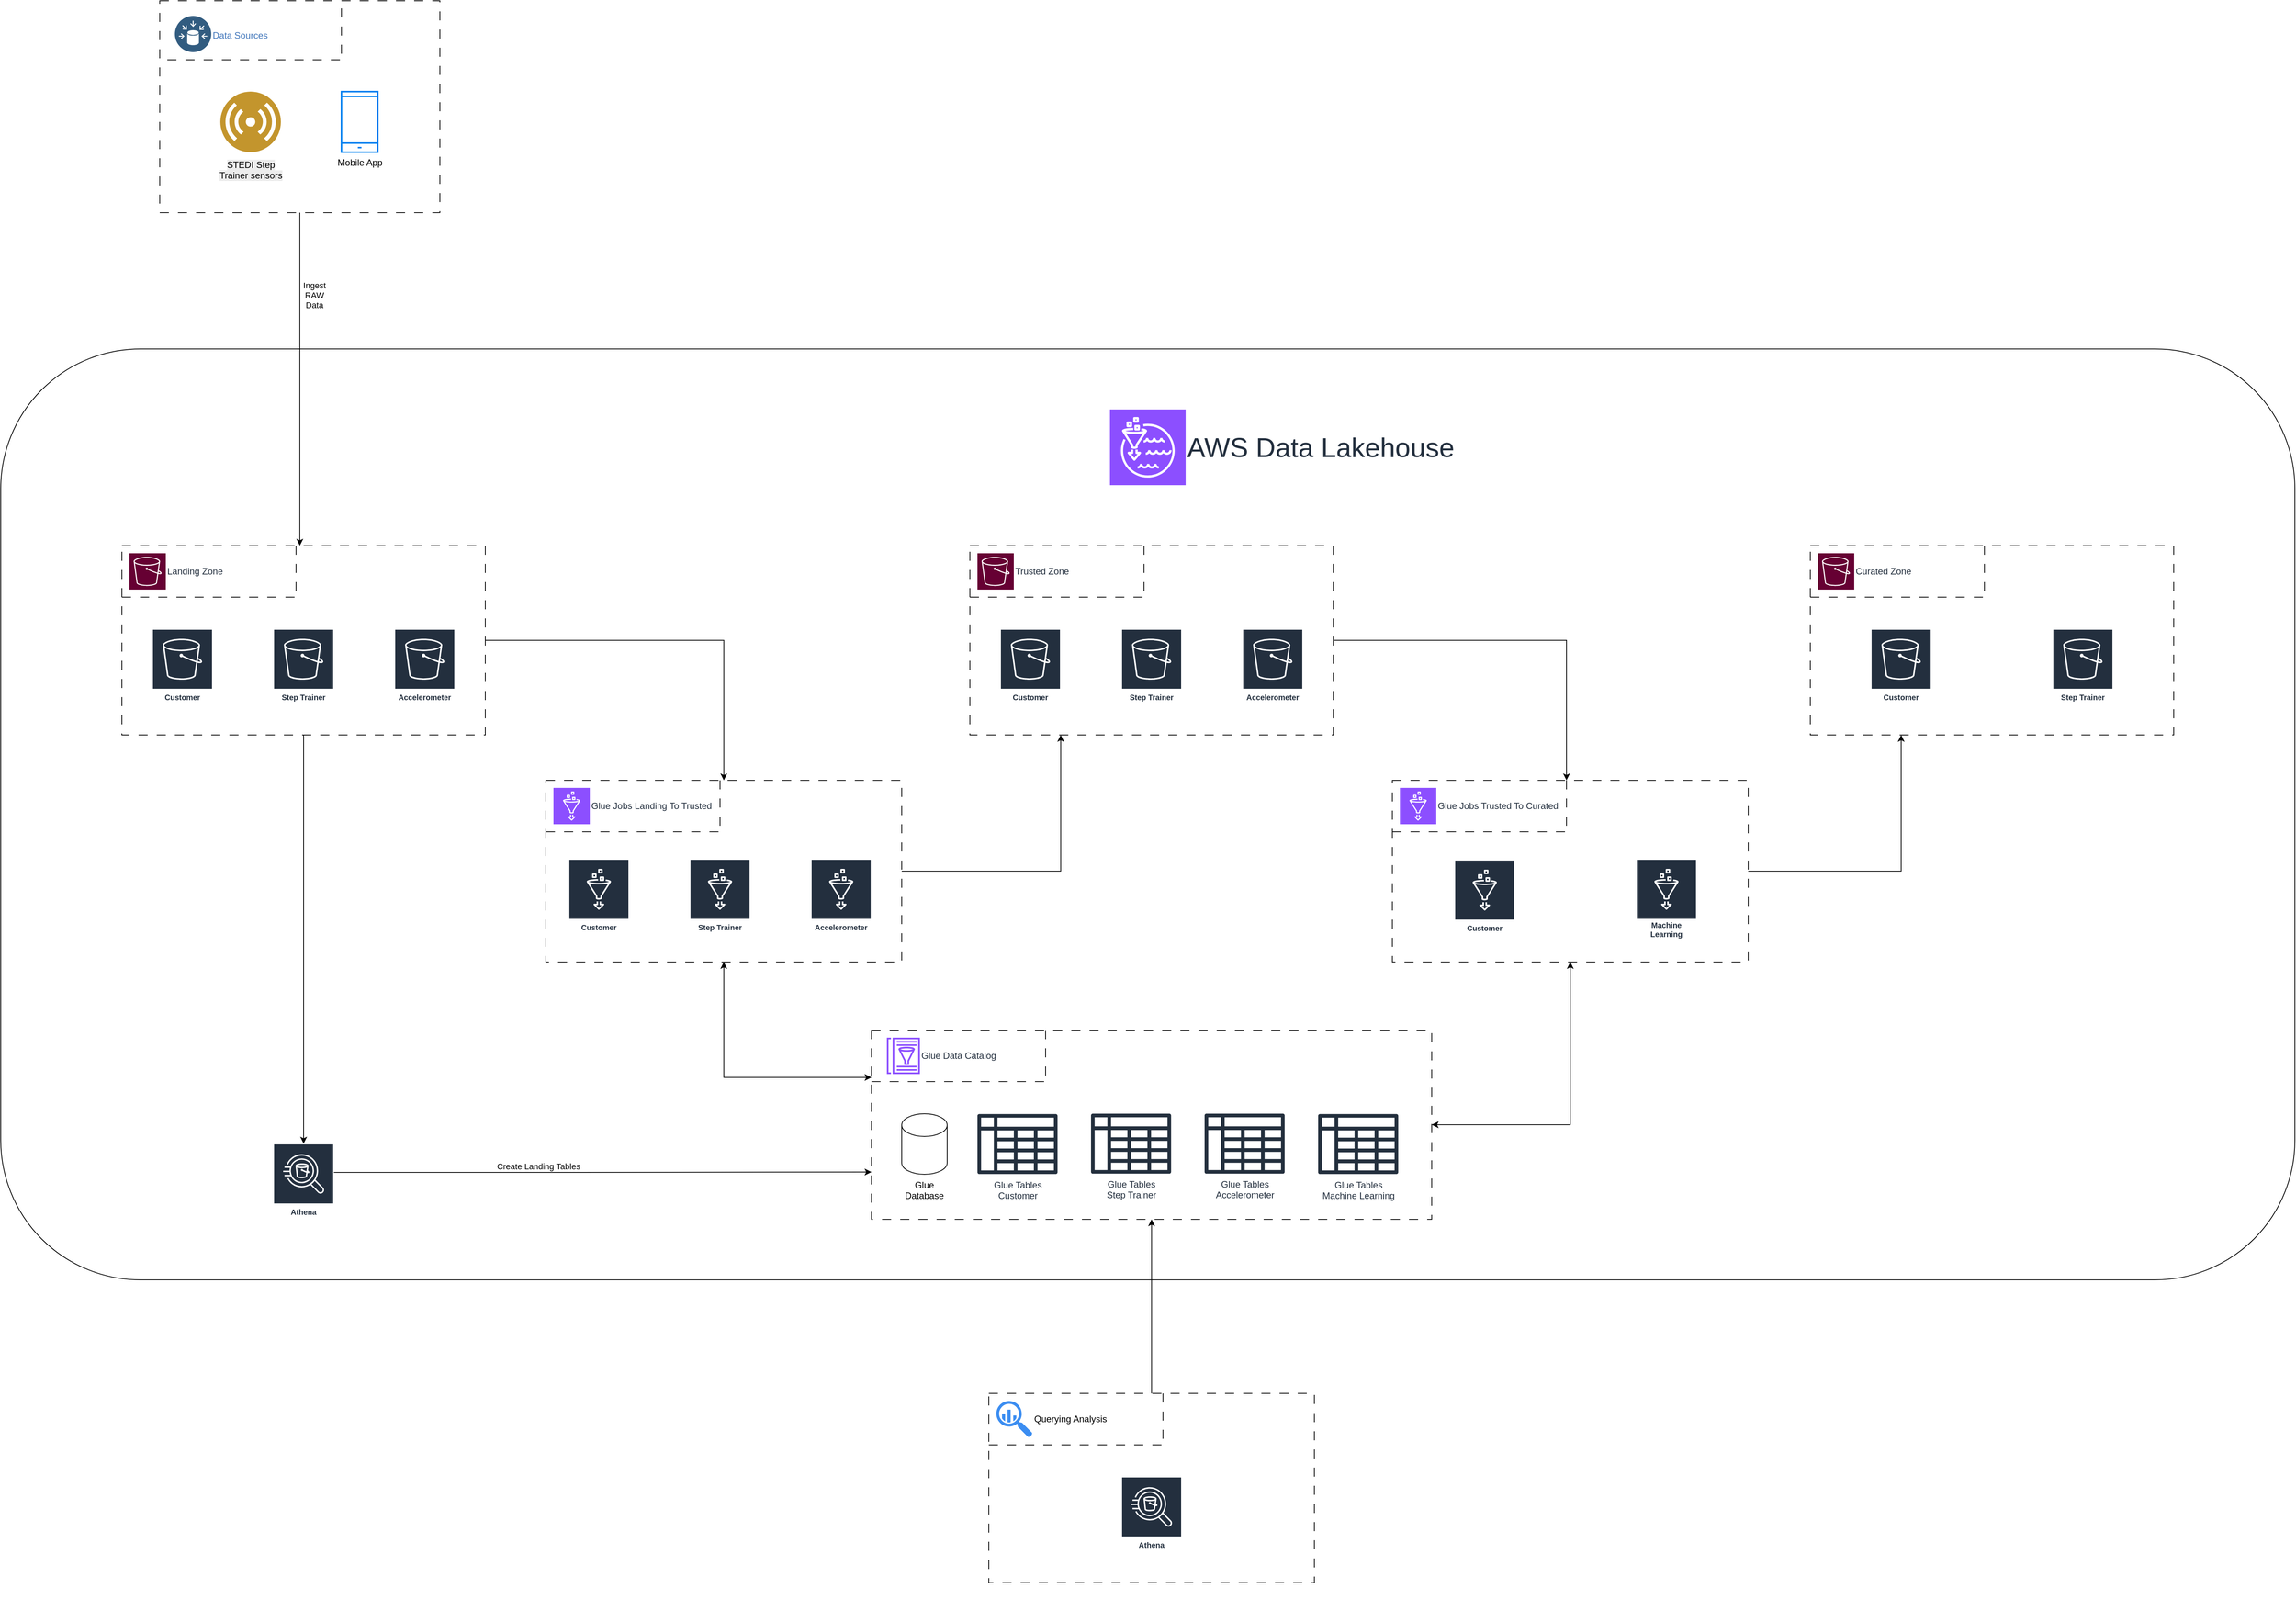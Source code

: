 <mxfile version="28.0.6">
  <diagram name="Architecture" id="BiWN0qJYVBP6iHNUTOdj">
    <mxGraphModel dx="2852" dy="2887" grid="1" gridSize="10" guides="1" tooltips="1" connect="1" arrows="1" fold="1" page="1" pageScale="1" pageWidth="827" pageHeight="1169" math="0" shadow="0">
      <root>
        <mxCell id="jaVn6kAeWoAx7fAeWD2t-0" />
        <mxCell id="jaVn6kAeWoAx7fAeWD2t-1" parent="jaVn6kAeWoAx7fAeWD2t-0" />
        <mxCell id="3ZEDYdZOt8HnsqAudEdo-0" value="" style="rounded=1;whiteSpace=wrap;html=1;fillColor=none;" vertex="1" parent="jaVn6kAeWoAx7fAeWD2t-1">
          <mxGeometry y="-190" width="3030" height="1230" as="geometry" />
        </mxCell>
        <mxCell id="LZ4dL6K--WlsWeAgNod2-9" value="" style="group" parent="jaVn6kAeWoAx7fAeWD2t-1" vertex="1" connectable="0">
          <mxGeometry x="210" y="-650" width="680" height="330" as="geometry" />
        </mxCell>
        <mxCell id="LZ4dL6K--WlsWeAgNod2-7" style="edgeStyle=orthogonalEdgeStyle;rounded=0;orthogonalLoop=1;jettySize=auto;html=1;entryX=0.764;entryY=0.8;entryDx=0;entryDy=0;entryPerimeter=0;endArrow=none;endFill=0;dashed=1;dashPattern=12 12;" parent="LZ4dL6K--WlsWeAgNod2-9" source="LZ4dL6K--WlsWeAgNod2-4" target="LZ4dL6K--WlsWeAgNod2-5" edge="1">
          <mxGeometry relative="1" as="geometry" />
        </mxCell>
        <mxCell id="LZ4dL6K--WlsWeAgNod2-8" style="edgeStyle=orthogonalEdgeStyle;rounded=0;orthogonalLoop=1;jettySize=auto;html=1;entryX=0.526;entryY=0.943;entryDx=0;entryDy=0;entryPerimeter=0;endArrow=none;endFill=0;dashed=1;dashPattern=12 12;" parent="LZ4dL6K--WlsWeAgNod2-9" source="LZ4dL6K--WlsWeAgNod2-6" target="LZ4dL6K--WlsWeAgNod2-5" edge="1">
          <mxGeometry relative="1" as="geometry" />
        </mxCell>
        <mxCell id="LZ4dL6K--WlsWeAgNod2-0" value="" style="rounded=0;whiteSpace=wrap;html=1;fillColor=none;strokeColor=default;dashed=1;dashPattern=12 12;labelPosition=center;verticalLabelPosition=bottom;align=center;verticalAlign=top;" parent="LZ4dL6K--WlsWeAgNod2-9" vertex="1">
          <mxGeometry width="370" height="280" as="geometry" />
        </mxCell>
        <mxCell id="LZ4dL6K--WlsWeAgNod2-4" value="" style="shape=waypoint;sketch=0;fillStyle=solid;size=6;pointerEvents=1;points=[];fillColor=none;resizable=0;rotatable=0;perimeter=centerPerimeter;snapToPoint=1;strokeColor=none;" parent="LZ4dL6K--WlsWeAgNod2-9" vertex="1">
          <mxGeometry y="68" width="20" height="20" as="geometry" />
        </mxCell>
        <mxCell id="LZ4dL6K--WlsWeAgNod2-5" value="" style="shape=waypoint;sketch=0;fillStyle=solid;size=6;pointerEvents=1;points=[];fillColor=none;resizable=0;rotatable=0;perimeter=centerPerimeter;snapToPoint=1;strokeColor=none;" parent="LZ4dL6K--WlsWeAgNod2-9" vertex="1">
          <mxGeometry x="230" y="68" width="20" height="20" as="geometry" />
        </mxCell>
        <mxCell id="LZ4dL6K--WlsWeAgNod2-6" value="" style="shape=waypoint;sketch=0;fillStyle=solid;size=6;pointerEvents=1;points=[];fillColor=none;resizable=0;rotatable=0;perimeter=centerPerimeter;snapToPoint=1;strokeColor=none;" parent="LZ4dL6K--WlsWeAgNod2-9" vertex="1">
          <mxGeometry x="230" width="20" height="20" as="geometry" />
        </mxCell>
        <mxCell id="LZ4dL6K--WlsWeAgNod2-1" value="Data Sources" style="image;aspect=fixed;perimeter=ellipsePerimeter;html=1;align=left;shadow=0;dashed=0;fontColor=#4277BB;labelBackgroundColor=default;fontSize=12;spacingTop=3;image=img/lib/ibm/data/data_sources.svg;labelPosition=right;verticalLabelPosition=middle;verticalAlign=middle;" parent="LZ4dL6K--WlsWeAgNod2-9" vertex="1">
          <mxGeometry x="20" y="20" width="48" height="48" as="geometry" />
        </mxCell>
        <mxCell id="jaVn6kAeWoAx7fAeWD2t-6" value="Mobile App" style="html=1;verticalLabelPosition=bottom;align=center;labelBackgroundColor=#ffffff;verticalAlign=top;strokeWidth=2;strokeColor=#0080F0;shadow=0;dashed=0;shape=mxgraph.ios7.icons.smartphone;aspect=fixed;" parent="LZ4dL6K--WlsWeAgNod2-9" vertex="1">
          <mxGeometry x="240" y="120" width="48" height="80" as="geometry" />
        </mxCell>
        <mxCell id="LZ4dL6K--WlsWeAgNod2-10" value="&lt;span style=&quot;color: rgb(0, 0, 0); background-color: rgb(236, 236, 236);&quot;&gt;STEDI Step&lt;/span&gt;&lt;br style=&quot;color: rgb(0, 0, 0); background-color: rgb(236, 236, 236);&quot;&gt;&lt;span style=&quot;color: rgb(0, 0, 0); background-color: rgb(236, 236, 236);&quot;&gt;Trainer sensors&lt;/span&gt;" style="image;aspect=fixed;perimeter=ellipsePerimeter;html=1;align=center;shadow=0;dashed=0;fontColor=#4277BB;labelBackgroundColor=default;fontSize=12;spacingTop=3;image=img/lib/ibm/users/sensor.svg;" parent="LZ4dL6K--WlsWeAgNod2-9" vertex="1">
          <mxGeometry x="80" y="120" width="80" height="80" as="geometry" />
        </mxCell>
        <mxCell id="jaVn6kAeWoAx7fAeWD2t-12" value="AWS Data Lakehouse" style="sketch=0;points=[[0,0,0],[0.25,0,0],[0.5,0,0],[0.75,0,0],[1,0,0],[0,1,0],[0.25,1,0],[0.5,1,0],[0.75,1,0],[1,1,0],[0,0.25,0],[0,0.5,0],[0,0.75,0],[1,0.25,0],[1,0.5,0],[1,0.75,0]];outlineConnect=0;fontColor=#232F3E;fillColor=#8C4FFF;strokeColor=#ffffff;dashed=0;verticalLabelPosition=middle;verticalAlign=middle;align=left;html=1;fontSize=36;fontStyle=0;aspect=fixed;shape=mxgraph.aws4.resourceIcon;resIcon=mxgraph.aws4.lake_formation;labelPosition=right;" parent="jaVn6kAeWoAx7fAeWD2t-1" vertex="1">
          <mxGeometry x="1465" y="-110" width="100" height="100" as="geometry" />
        </mxCell>
        <mxCell id="2ckgP9qTyjaE4JfGrN5B-12" value="" style="group" parent="jaVn6kAeWoAx7fAeWD2t-1" vertex="1" connectable="0">
          <mxGeometry x="150" y="60" width="490" height="310" as="geometry" />
        </mxCell>
        <mxCell id="jaVn6kAeWoAx7fAeWD2t-28" style="edgeStyle=orthogonalEdgeStyle;rounded=0;orthogonalLoop=1;jettySize=auto;html=1;entryX=0.95;entryY=0.7;entryDx=0;entryDy=0;entryPerimeter=0;endArrow=none;endFill=0;strokeColor=none;" parent="2ckgP9qTyjaE4JfGrN5B-12" source="jaVn6kAeWoAx7fAeWD2t-10" edge="1">
          <mxGeometry relative="1" as="geometry">
            <mxPoint x="340" y="310" as="targetPoint" />
          </mxGeometry>
        </mxCell>
        <mxCell id="2ckgP9qTyjaE4JfGrN5B-1" style="edgeStyle=orthogonalEdgeStyle;rounded=0;orthogonalLoop=1;jettySize=auto;html=1;entryX=0.764;entryY=0.8;entryDx=0;entryDy=0;entryPerimeter=0;endArrow=none;endFill=0;dashed=1;dashPattern=12 12;" parent="2ckgP9qTyjaE4JfGrN5B-12" source="2ckgP9qTyjaE4JfGrN5B-4" target="2ckgP9qTyjaE4JfGrN5B-5" edge="1">
          <mxGeometry relative="1" as="geometry" />
        </mxCell>
        <mxCell id="2ckgP9qTyjaE4JfGrN5B-2" style="edgeStyle=orthogonalEdgeStyle;rounded=0;orthogonalLoop=1;jettySize=auto;html=1;entryX=0.526;entryY=0.943;entryDx=0;entryDy=0;entryPerimeter=0;endArrow=none;endFill=0;dashed=1;dashPattern=12 12;" parent="2ckgP9qTyjaE4JfGrN5B-12" source="2ckgP9qTyjaE4JfGrN5B-6" target="2ckgP9qTyjaE4JfGrN5B-5" edge="1">
          <mxGeometry relative="1" as="geometry" />
        </mxCell>
        <mxCell id="2ckgP9qTyjaE4JfGrN5B-3" value="" style="rounded=0;whiteSpace=wrap;html=1;fillColor=none;strokeColor=default;dashed=1;dashPattern=12 12;labelPosition=center;verticalLabelPosition=bottom;align=center;verticalAlign=top;" parent="2ckgP9qTyjaE4JfGrN5B-12" vertex="1">
          <mxGeometry x="10" y="10" width="480" height="250" as="geometry" />
        </mxCell>
        <mxCell id="2ckgP9qTyjaE4JfGrN5B-4" value="" style="shape=waypoint;sketch=0;fillStyle=solid;size=6;pointerEvents=1;points=[];fillColor=none;resizable=0;rotatable=0;perimeter=centerPerimeter;snapToPoint=1;strokeColor=none;" parent="2ckgP9qTyjaE4JfGrN5B-12" vertex="1">
          <mxGeometry y="68" width="20" height="20" as="geometry" />
        </mxCell>
        <mxCell id="2ckgP9qTyjaE4JfGrN5B-5" value="" style="shape=waypoint;sketch=0;fillStyle=solid;size=6;pointerEvents=1;points=[];fillColor=none;resizable=0;rotatable=0;perimeter=centerPerimeter;snapToPoint=1;strokeColor=none;" parent="2ckgP9qTyjaE4JfGrN5B-12" vertex="1">
          <mxGeometry x="230" y="68" width="20" height="20" as="geometry" />
        </mxCell>
        <mxCell id="2ckgP9qTyjaE4JfGrN5B-6" value="" style="shape=waypoint;sketch=0;fillStyle=solid;size=6;pointerEvents=1;points=[];fillColor=none;resizable=0;rotatable=0;perimeter=centerPerimeter;snapToPoint=1;strokeColor=none;" parent="2ckgP9qTyjaE4JfGrN5B-12" vertex="1">
          <mxGeometry x="230" width="20" height="20" as="geometry" />
        </mxCell>
        <mxCell id="LZ4dL6K--WlsWeAgNod2-11" value="Accelerometer" style="sketch=0;outlineConnect=0;fontColor=#232F3E;gradientColor=none;strokeColor=#ffffff;fillColor=#232F3E;dashed=0;verticalLabelPosition=middle;verticalAlign=bottom;align=center;html=1;whiteSpace=wrap;fontSize=10;fontStyle=1;spacing=3;shape=mxgraph.aws4.productIcon;prIcon=mxgraph.aws4.s3;movable=1;resizable=1;rotatable=1;deletable=1;editable=1;locked=0;connectable=1;points=[];" parent="2ckgP9qTyjaE4JfGrN5B-12" vertex="1">
          <mxGeometry x="370" y="120" width="80" height="100" as="geometry" />
        </mxCell>
        <mxCell id="jaVn6kAeWoAx7fAeWD2t-8" value="Customer" style="sketch=0;outlineConnect=0;fontColor=#232F3E;gradientColor=none;strokeColor=#ffffff;fillColor=#232F3E;dashed=0;verticalLabelPosition=middle;verticalAlign=bottom;align=center;html=1;whiteSpace=wrap;fontSize=10;fontStyle=1;spacing=3;shape=mxgraph.aws4.productIcon;prIcon=mxgraph.aws4.s3;movable=1;resizable=1;rotatable=1;deletable=1;editable=1;locked=0;connectable=1;points=[];" parent="2ckgP9qTyjaE4JfGrN5B-12" vertex="1">
          <mxGeometry x="50" y="120.0" width="80" height="100" as="geometry" />
        </mxCell>
        <mxCell id="2ckgP9qTyjaE4JfGrN5B-10" value="Landing Zone" style="sketch=0;points=[[0,0,0],[0.25,0,0],[0.5,0,0],[0.75,0,0],[1,0,0],[0,1,0],[0.25,1,0],[0.5,1,0],[0.75,1,0],[1,1,0],[0,0.25,0],[0,0.5,0],[0,0.75,0],[1,0.25,0],[1,0.5,0],[1,0.75,0]];outlineConnect=0;fontColor=#232F3E;fillColor=#660033;strokeColor=#ffffff;dashed=0;verticalLabelPosition=middle;verticalAlign=middle;align=left;html=1;fontSize=12;fontStyle=0;aspect=fixed;shape=mxgraph.aws4.resourceIcon;resIcon=mxgraph.aws4.s3;labelPosition=right;" parent="2ckgP9qTyjaE4JfGrN5B-12" vertex="1">
          <mxGeometry x="20" y="20" width="48" height="48" as="geometry" />
        </mxCell>
        <mxCell id="jaVn6kAeWoAx7fAeWD2t-10" value="Step Trainer" style="sketch=0;outlineConnect=0;fontColor=#232F3E;gradientColor=none;strokeColor=#ffffff;fillColor=#232F3E;dashed=0;verticalLabelPosition=middle;verticalAlign=bottom;align=center;html=1;whiteSpace=wrap;fontSize=10;fontStyle=1;spacing=3;shape=mxgraph.aws4.productIcon;prIcon=mxgraph.aws4.s3;movable=1;resizable=1;rotatable=1;deletable=1;editable=1;locked=0;connectable=1;points=[];" parent="2ckgP9qTyjaE4JfGrN5B-12" vertex="1">
          <mxGeometry x="210" y="120" width="80" height="100" as="geometry" />
        </mxCell>
        <mxCell id="2ckgP9qTyjaE4JfGrN5B-13" style="edgeStyle=orthogonalEdgeStyle;rounded=0;orthogonalLoop=1;jettySize=auto;html=1;" parent="jaVn6kAeWoAx7fAeWD2t-1" source="LZ4dL6K--WlsWeAgNod2-0" target="2ckgP9qTyjaE4JfGrN5B-3" edge="1">
          <mxGeometry relative="1" as="geometry">
            <Array as="points">
              <mxPoint x="395" y="-40" />
              <mxPoint x="395" y="-40" />
            </Array>
          </mxGeometry>
        </mxCell>
        <mxCell id="2ckgP9qTyjaE4JfGrN5B-14" value="Ingest&lt;br&gt;RAW&lt;br&gt;Data" style="edgeLabel;html=1;align=center;verticalAlign=middle;resizable=0;points=[];" parent="2ckgP9qTyjaE4JfGrN5B-13" vertex="1" connectable="0">
          <mxGeometry x="-0.092" y="2" relative="1" as="geometry">
            <mxPoint x="17" y="-91" as="offset" />
          </mxGeometry>
        </mxCell>
        <mxCell id="2ckgP9qTyjaE4JfGrN5B-16" value="" style="group" parent="jaVn6kAeWoAx7fAeWD2t-1" vertex="1" connectable="0">
          <mxGeometry x="1270" y="60" width="490" height="310" as="geometry" />
        </mxCell>
        <mxCell id="2ckgP9qTyjaE4JfGrN5B-17" style="edgeStyle=orthogonalEdgeStyle;rounded=0;orthogonalLoop=1;jettySize=auto;html=1;entryX=0.95;entryY=0.7;entryDx=0;entryDy=0;entryPerimeter=0;endArrow=none;endFill=0;strokeColor=none;" parent="2ckgP9qTyjaE4JfGrN5B-16" source="2ckgP9qTyjaE4JfGrN5B-24" edge="1">
          <mxGeometry relative="1" as="geometry">
            <mxPoint x="340" y="310" as="targetPoint" />
          </mxGeometry>
        </mxCell>
        <mxCell id="2ckgP9qTyjaE4JfGrN5B-18" style="edgeStyle=orthogonalEdgeStyle;rounded=0;orthogonalLoop=1;jettySize=auto;html=1;entryX=0.764;entryY=0.8;entryDx=0;entryDy=0;entryPerimeter=0;endArrow=none;endFill=0;dashed=1;dashPattern=12 12;" parent="2ckgP9qTyjaE4JfGrN5B-16" source="2ckgP9qTyjaE4JfGrN5B-21" target="2ckgP9qTyjaE4JfGrN5B-22" edge="1">
          <mxGeometry relative="1" as="geometry" />
        </mxCell>
        <mxCell id="2ckgP9qTyjaE4JfGrN5B-19" style="edgeStyle=orthogonalEdgeStyle;rounded=0;orthogonalLoop=1;jettySize=auto;html=1;entryX=0.526;entryY=0.943;entryDx=0;entryDy=0;entryPerimeter=0;endArrow=none;endFill=0;dashed=1;dashPattern=12 12;" parent="2ckgP9qTyjaE4JfGrN5B-16" source="2ckgP9qTyjaE4JfGrN5B-23" target="2ckgP9qTyjaE4JfGrN5B-22" edge="1">
          <mxGeometry relative="1" as="geometry" />
        </mxCell>
        <mxCell id="2ckgP9qTyjaE4JfGrN5B-20" value="" style="rounded=0;whiteSpace=wrap;html=1;fillColor=none;strokeColor=default;dashed=1;dashPattern=12 12;labelPosition=center;verticalLabelPosition=bottom;align=center;verticalAlign=top;" parent="2ckgP9qTyjaE4JfGrN5B-16" vertex="1">
          <mxGeometry x="10" y="10" width="480" height="250" as="geometry" />
        </mxCell>
        <mxCell id="2ckgP9qTyjaE4JfGrN5B-21" value="" style="shape=waypoint;sketch=0;fillStyle=solid;size=6;pointerEvents=1;points=[];fillColor=none;resizable=0;rotatable=0;perimeter=centerPerimeter;snapToPoint=1;strokeColor=none;" parent="2ckgP9qTyjaE4JfGrN5B-16" vertex="1">
          <mxGeometry y="68" width="20" height="20" as="geometry" />
        </mxCell>
        <mxCell id="2ckgP9qTyjaE4JfGrN5B-22" value="" style="shape=waypoint;sketch=0;fillStyle=solid;size=6;pointerEvents=1;points=[];fillColor=none;resizable=0;rotatable=0;perimeter=centerPerimeter;snapToPoint=1;strokeColor=none;" parent="2ckgP9qTyjaE4JfGrN5B-16" vertex="1">
          <mxGeometry x="230" y="68" width="20" height="20" as="geometry" />
        </mxCell>
        <mxCell id="2ckgP9qTyjaE4JfGrN5B-23" value="" style="shape=waypoint;sketch=0;fillStyle=solid;size=6;pointerEvents=1;points=[];fillColor=none;resizable=0;rotatable=0;perimeter=centerPerimeter;snapToPoint=1;strokeColor=none;" parent="2ckgP9qTyjaE4JfGrN5B-16" vertex="1">
          <mxGeometry x="230" width="20" height="20" as="geometry" />
        </mxCell>
        <mxCell id="2ckgP9qTyjaE4JfGrN5B-25" value="Accelerometer" style="sketch=0;outlineConnect=0;fontColor=#232F3E;gradientColor=none;strokeColor=#ffffff;fillColor=#232F3E;dashed=0;verticalLabelPosition=middle;verticalAlign=bottom;align=center;html=1;whiteSpace=wrap;fontSize=10;fontStyle=1;spacing=3;shape=mxgraph.aws4.productIcon;prIcon=mxgraph.aws4.s3;movable=1;resizable=1;rotatable=1;deletable=1;editable=1;locked=0;connectable=1;points=[];" parent="2ckgP9qTyjaE4JfGrN5B-16" vertex="1">
          <mxGeometry x="370" y="120" width="80" height="100" as="geometry" />
        </mxCell>
        <mxCell id="2ckgP9qTyjaE4JfGrN5B-26" value="Customer" style="sketch=0;outlineConnect=0;fontColor=#232F3E;gradientColor=none;strokeColor=#ffffff;fillColor=#232F3E;dashed=0;verticalLabelPosition=middle;verticalAlign=bottom;align=center;html=1;whiteSpace=wrap;fontSize=10;fontStyle=1;spacing=3;shape=mxgraph.aws4.productIcon;prIcon=mxgraph.aws4.s3;movable=1;resizable=1;rotatable=1;deletable=1;editable=1;locked=0;connectable=1;points=[];" parent="2ckgP9qTyjaE4JfGrN5B-16" vertex="1">
          <mxGeometry x="50" y="120.0" width="80" height="100" as="geometry" />
        </mxCell>
        <mxCell id="2ckgP9qTyjaE4JfGrN5B-27" value="Trusted Zone" style="sketch=0;points=[[0,0,0],[0.25,0,0],[0.5,0,0],[0.75,0,0],[1,0,0],[0,1,0],[0.25,1,0],[0.5,1,0],[0.75,1,0],[1,1,0],[0,0.25,0],[0,0.5,0],[0,0.75,0],[1,0.25,0],[1,0.5,0],[1,0.75,0]];outlineConnect=0;fontColor=#232F3E;fillColor=#660033;strokeColor=#ffffff;dashed=0;verticalLabelPosition=middle;verticalAlign=middle;align=left;html=1;fontSize=12;fontStyle=0;aspect=fixed;shape=mxgraph.aws4.resourceIcon;resIcon=mxgraph.aws4.s3;labelPosition=right;" parent="2ckgP9qTyjaE4JfGrN5B-16" vertex="1">
          <mxGeometry x="20" y="20" width="48" height="48" as="geometry" />
        </mxCell>
        <mxCell id="2ckgP9qTyjaE4JfGrN5B-24" value="Step Trainer" style="sketch=0;outlineConnect=0;fontColor=#232F3E;gradientColor=none;strokeColor=#ffffff;fillColor=#232F3E;dashed=0;verticalLabelPosition=middle;verticalAlign=bottom;align=center;html=1;whiteSpace=wrap;fontSize=10;fontStyle=1;spacing=3;shape=mxgraph.aws4.productIcon;prIcon=mxgraph.aws4.s3;movable=1;resizable=1;rotatable=1;deletable=1;editable=1;locked=0;connectable=1;points=[];" parent="2ckgP9qTyjaE4JfGrN5B-16" vertex="1">
          <mxGeometry x="210" y="120" width="80" height="100" as="geometry" />
        </mxCell>
        <mxCell id="2ckgP9qTyjaE4JfGrN5B-28" value="" style="group" parent="jaVn6kAeWoAx7fAeWD2t-1" vertex="1" connectable="0">
          <mxGeometry x="2380" y="60" width="490" height="310" as="geometry" />
        </mxCell>
        <mxCell id="2ckgP9qTyjaE4JfGrN5B-29" style="edgeStyle=orthogonalEdgeStyle;rounded=0;orthogonalLoop=1;jettySize=auto;html=1;entryX=0.95;entryY=0.7;entryDx=0;entryDy=0;entryPerimeter=0;endArrow=none;endFill=0;strokeColor=none;" parent="2ckgP9qTyjaE4JfGrN5B-28" edge="1">
          <mxGeometry relative="1" as="geometry">
            <mxPoint x="340" y="310" as="targetPoint" />
            <mxPoint x="350" y="230" as="sourcePoint" />
          </mxGeometry>
        </mxCell>
        <mxCell id="2ckgP9qTyjaE4JfGrN5B-30" style="edgeStyle=orthogonalEdgeStyle;rounded=0;orthogonalLoop=1;jettySize=auto;html=1;entryX=0.764;entryY=0.8;entryDx=0;entryDy=0;entryPerimeter=0;endArrow=none;endFill=0;dashed=1;dashPattern=12 12;" parent="2ckgP9qTyjaE4JfGrN5B-28" source="2ckgP9qTyjaE4JfGrN5B-33" target="2ckgP9qTyjaE4JfGrN5B-34" edge="1">
          <mxGeometry relative="1" as="geometry" />
        </mxCell>
        <mxCell id="2ckgP9qTyjaE4JfGrN5B-31" style="edgeStyle=orthogonalEdgeStyle;rounded=0;orthogonalLoop=1;jettySize=auto;html=1;entryX=0.526;entryY=0.943;entryDx=0;entryDy=0;entryPerimeter=0;endArrow=none;endFill=0;dashed=1;dashPattern=12 12;" parent="2ckgP9qTyjaE4JfGrN5B-28" source="2ckgP9qTyjaE4JfGrN5B-35" target="2ckgP9qTyjaE4JfGrN5B-34" edge="1">
          <mxGeometry relative="1" as="geometry" />
        </mxCell>
        <mxCell id="2ckgP9qTyjaE4JfGrN5B-32" value="" style="rounded=0;whiteSpace=wrap;html=1;fillColor=none;strokeColor=default;dashed=1;dashPattern=12 12;labelPosition=center;verticalLabelPosition=bottom;align=center;verticalAlign=top;" parent="2ckgP9qTyjaE4JfGrN5B-28" vertex="1">
          <mxGeometry x="10" y="10" width="480" height="250" as="geometry" />
        </mxCell>
        <mxCell id="2ckgP9qTyjaE4JfGrN5B-33" value="" style="shape=waypoint;sketch=0;fillStyle=solid;size=6;pointerEvents=1;points=[];fillColor=none;resizable=0;rotatable=0;perimeter=centerPerimeter;snapToPoint=1;strokeColor=none;" parent="2ckgP9qTyjaE4JfGrN5B-28" vertex="1">
          <mxGeometry y="68" width="20" height="20" as="geometry" />
        </mxCell>
        <mxCell id="2ckgP9qTyjaE4JfGrN5B-34" value="" style="shape=waypoint;sketch=0;fillStyle=solid;size=6;pointerEvents=1;points=[];fillColor=none;resizable=0;rotatable=0;perimeter=centerPerimeter;snapToPoint=1;strokeColor=none;" parent="2ckgP9qTyjaE4JfGrN5B-28" vertex="1">
          <mxGeometry x="230" y="68" width="20" height="20" as="geometry" />
        </mxCell>
        <mxCell id="2ckgP9qTyjaE4JfGrN5B-35" value="" style="shape=waypoint;sketch=0;fillStyle=solid;size=6;pointerEvents=1;points=[];fillColor=none;resizable=0;rotatable=0;perimeter=centerPerimeter;snapToPoint=1;strokeColor=none;" parent="2ckgP9qTyjaE4JfGrN5B-28" vertex="1">
          <mxGeometry x="230" width="20" height="20" as="geometry" />
        </mxCell>
        <mxCell id="2ckgP9qTyjaE4JfGrN5B-38" value="Customer" style="sketch=0;outlineConnect=0;fontColor=#232F3E;gradientColor=none;strokeColor=#ffffff;fillColor=#232F3E;dashed=0;verticalLabelPosition=middle;verticalAlign=bottom;align=center;html=1;whiteSpace=wrap;fontSize=10;fontStyle=1;spacing=3;shape=mxgraph.aws4.productIcon;prIcon=mxgraph.aws4.s3;movable=1;resizable=1;rotatable=1;deletable=1;editable=1;locked=0;connectable=1;points=[];" parent="2ckgP9qTyjaE4JfGrN5B-28" vertex="1">
          <mxGeometry x="90" y="120.0" width="80" height="100" as="geometry" />
        </mxCell>
        <mxCell id="2ckgP9qTyjaE4JfGrN5B-39" value="Curated Zone" style="sketch=0;points=[[0,0,0],[0.25,0,0],[0.5,0,0],[0.75,0,0],[1,0,0],[0,1,0],[0.25,1,0],[0.5,1,0],[0.75,1,0],[1,1,0],[0,0.25,0],[0,0.5,0],[0,0.75,0],[1,0.25,0],[1,0.5,0],[1,0.75,0]];outlineConnect=0;fontColor=#232F3E;fillColor=#660033;strokeColor=#ffffff;dashed=0;verticalLabelPosition=middle;verticalAlign=middle;align=left;html=1;fontSize=12;fontStyle=0;aspect=fixed;shape=mxgraph.aws4.resourceIcon;resIcon=mxgraph.aws4.s3;labelPosition=right;" parent="2ckgP9qTyjaE4JfGrN5B-28" vertex="1">
          <mxGeometry x="20" y="20" width="48" height="48" as="geometry" />
        </mxCell>
        <mxCell id="oNqkY1ey6xHTC4xnHwsc-0" value="Step Trainer" style="sketch=0;outlineConnect=0;fontColor=#232F3E;gradientColor=none;strokeColor=#ffffff;fillColor=#232F3E;dashed=0;verticalLabelPosition=middle;verticalAlign=bottom;align=center;html=1;whiteSpace=wrap;fontSize=10;fontStyle=1;spacing=3;shape=mxgraph.aws4.productIcon;prIcon=mxgraph.aws4.s3;movable=1;resizable=1;rotatable=1;deletable=1;editable=1;locked=0;connectable=1;points=[];" vertex="1" parent="2ckgP9qTyjaE4JfGrN5B-28">
          <mxGeometry x="330" y="120" width="80" height="100" as="geometry" />
        </mxCell>
        <mxCell id="2ckgP9qTyjaE4JfGrN5B-99" value="" style="group" parent="jaVn6kAeWoAx7fAeWD2t-1" vertex="1" connectable="0">
          <mxGeometry x="1295" y="1180" width="440" height="310" as="geometry" />
        </mxCell>
        <mxCell id="2ckgP9qTyjaE4JfGrN5B-90" value="" style="rounded=0;whiteSpace=wrap;html=1;fillColor=none;strokeColor=default;dashed=1;dashPattern=12 12;labelPosition=center;verticalLabelPosition=bottom;align=center;verticalAlign=top;" parent="2ckgP9qTyjaE4JfGrN5B-99" vertex="1">
          <mxGeometry x="10" y="10" width="430" height="250" as="geometry" />
        </mxCell>
        <mxCell id="jaVn6kAeWoAx7fAeWD2t-11" value="Athena" style="sketch=0;outlineConnect=0;fontColor=#232F3E;gradientColor=none;strokeColor=#ffffff;fillColor=#232F3E;dashed=0;verticalLabelPosition=middle;verticalAlign=bottom;align=center;html=1;whiteSpace=wrap;fontSize=10;fontStyle=1;spacing=3;shape=mxgraph.aws4.productIcon;prIcon=mxgraph.aws4.athena;" parent="2ckgP9qTyjaE4JfGrN5B-99" vertex="1">
          <mxGeometry x="185" y="120" width="80" height="100" as="geometry" />
        </mxCell>
        <mxCell id="2ckgP9qTyjaE4JfGrN5B-98" value="Querying Analysis" style="sketch=0;html=1;aspect=fixed;strokeColor=none;shadow=0;fillColor=#3B8DF1;verticalAlign=middle;labelPosition=right;verticalLabelPosition=middle;shape=mxgraph.gcp2.big_query;align=left;" parent="2ckgP9qTyjaE4JfGrN5B-99" vertex="1">
          <mxGeometry x="20" y="20" width="47.52" height="48" as="geometry" />
        </mxCell>
        <mxCell id="2ckgP9qTyjaE4JfGrN5B-87" style="edgeStyle=orthogonalEdgeStyle;rounded=0;orthogonalLoop=1;jettySize=auto;html=1;entryX=0.95;entryY=0.7;entryDx=0;entryDy=0;entryPerimeter=0;endArrow=none;endFill=0;strokeColor=none;" parent="2ckgP9qTyjaE4JfGrN5B-99" edge="1">
          <mxGeometry relative="1" as="geometry">
            <mxPoint x="340" y="310" as="targetPoint" />
            <mxPoint x="290" y="170.04" as="sourcePoint" />
          </mxGeometry>
        </mxCell>
        <mxCell id="2ckgP9qTyjaE4JfGrN5B-88" style="edgeStyle=orthogonalEdgeStyle;rounded=0;orthogonalLoop=1;jettySize=auto;html=1;entryX=0.764;entryY=0.8;entryDx=0;entryDy=0;entryPerimeter=0;endArrow=none;endFill=0;dashed=1;dashPattern=12 12;" parent="2ckgP9qTyjaE4JfGrN5B-99" source="2ckgP9qTyjaE4JfGrN5B-91" target="2ckgP9qTyjaE4JfGrN5B-92" edge="1">
          <mxGeometry relative="1" as="geometry" />
        </mxCell>
        <mxCell id="2ckgP9qTyjaE4JfGrN5B-89" style="edgeStyle=orthogonalEdgeStyle;rounded=0;orthogonalLoop=1;jettySize=auto;html=1;entryX=0.526;entryY=0.943;entryDx=0;entryDy=0;entryPerimeter=0;endArrow=none;endFill=0;dashed=1;dashPattern=12 12;" parent="2ckgP9qTyjaE4JfGrN5B-99" source="2ckgP9qTyjaE4JfGrN5B-93" target="2ckgP9qTyjaE4JfGrN5B-92" edge="1">
          <mxGeometry relative="1" as="geometry" />
        </mxCell>
        <mxCell id="2ckgP9qTyjaE4JfGrN5B-91" value="" style="shape=waypoint;sketch=0;fillStyle=solid;size=6;pointerEvents=1;points=[];fillColor=none;resizable=0;rotatable=0;perimeter=centerPerimeter;snapToPoint=1;strokeColor=none;" parent="2ckgP9qTyjaE4JfGrN5B-99" vertex="1">
          <mxGeometry y="68" width="20" height="20" as="geometry" />
        </mxCell>
        <mxCell id="2ckgP9qTyjaE4JfGrN5B-92" value="" style="shape=waypoint;sketch=0;fillStyle=solid;size=6;pointerEvents=1;points=[];fillColor=none;resizable=0;rotatable=0;perimeter=centerPerimeter;snapToPoint=1;strokeColor=none;" parent="2ckgP9qTyjaE4JfGrN5B-99" vertex="1">
          <mxGeometry x="230" y="68" width="20" height="20" as="geometry" />
        </mxCell>
        <mxCell id="2ckgP9qTyjaE4JfGrN5B-93" value="" style="shape=waypoint;sketch=0;fillStyle=solid;size=6;pointerEvents=1;points=[];fillColor=none;resizable=0;rotatable=0;perimeter=centerPerimeter;snapToPoint=1;strokeColor=none;" parent="2ckgP9qTyjaE4JfGrN5B-99" vertex="1">
          <mxGeometry x="230" width="20" height="20" as="geometry" />
        </mxCell>
        <mxCell id="2ckgP9qTyjaE4JfGrN5B-116" value="" style="group" parent="jaVn6kAeWoAx7fAeWD2t-1" vertex="1" connectable="0">
          <mxGeometry x="710" y="370" width="480" height="310" as="geometry" />
        </mxCell>
        <mxCell id="2ckgP9qTyjaE4JfGrN5B-107" value="" style="rounded=0;whiteSpace=wrap;html=1;fillColor=none;strokeColor=default;dashed=1;dashPattern=12 12;labelPosition=center;verticalLabelPosition=bottom;align=center;verticalAlign=top;" parent="2ckgP9qTyjaE4JfGrN5B-116" vertex="1">
          <mxGeometry x="10" y="10" width="470" height="240" as="geometry" />
        </mxCell>
        <mxCell id="jaVn6kAeWoAx7fAeWD2t-44" value="Customer" style="sketch=0;outlineConnect=0;fontColor=#232F3E;gradientColor=none;strokeColor=#ffffff;fillColor=#232F3E;dashed=0;verticalLabelPosition=middle;verticalAlign=bottom;align=center;html=1;whiteSpace=wrap;fontSize=10;fontStyle=1;spacing=3;shape=mxgraph.aws4.productIcon;prIcon=mxgraph.aws4.glue;" parent="2ckgP9qTyjaE4JfGrN5B-116" vertex="1">
          <mxGeometry x="40" y="114" width="80" height="100" as="geometry" />
        </mxCell>
        <mxCell id="2ckgP9qTyjaE4JfGrN5B-84" value="Accelerometer" style="sketch=0;outlineConnect=0;fontColor=#232F3E;gradientColor=none;strokeColor=#ffffff;fillColor=#232F3E;dashed=0;verticalLabelPosition=middle;verticalAlign=bottom;align=center;html=1;whiteSpace=wrap;fontSize=10;fontStyle=1;spacing=3;shape=mxgraph.aws4.productIcon;prIcon=mxgraph.aws4.glue;" parent="2ckgP9qTyjaE4JfGrN5B-116" vertex="1">
          <mxGeometry x="360" y="114" width="80" height="100" as="geometry" />
        </mxCell>
        <mxCell id="2ckgP9qTyjaE4JfGrN5B-104" style="edgeStyle=orthogonalEdgeStyle;rounded=0;orthogonalLoop=1;jettySize=auto;html=1;entryX=0.95;entryY=0.7;entryDx=0;entryDy=0;entryPerimeter=0;endArrow=none;endFill=0;strokeColor=none;" parent="2ckgP9qTyjaE4JfGrN5B-116" edge="1">
          <mxGeometry relative="1" as="geometry">
            <mxPoint x="340" y="310" as="targetPoint" />
            <mxPoint x="290" y="170.04" as="sourcePoint" />
          </mxGeometry>
        </mxCell>
        <mxCell id="2ckgP9qTyjaE4JfGrN5B-105" style="edgeStyle=orthogonalEdgeStyle;rounded=0;orthogonalLoop=1;jettySize=auto;html=1;entryX=0.764;entryY=0.8;entryDx=0;entryDy=0;entryPerimeter=0;endArrow=none;endFill=0;dashed=1;dashPattern=12 12;" parent="2ckgP9qTyjaE4JfGrN5B-116" source="2ckgP9qTyjaE4JfGrN5B-108" target="2ckgP9qTyjaE4JfGrN5B-109" edge="1">
          <mxGeometry relative="1" as="geometry" />
        </mxCell>
        <mxCell id="2ckgP9qTyjaE4JfGrN5B-106" style="edgeStyle=orthogonalEdgeStyle;rounded=0;orthogonalLoop=1;jettySize=auto;html=1;entryX=0.526;entryY=0.943;entryDx=0;entryDy=0;entryPerimeter=0;endArrow=none;endFill=0;dashed=1;dashPattern=12 12;" parent="2ckgP9qTyjaE4JfGrN5B-116" source="2ckgP9qTyjaE4JfGrN5B-110" target="2ckgP9qTyjaE4JfGrN5B-109" edge="1">
          <mxGeometry relative="1" as="geometry" />
        </mxCell>
        <mxCell id="2ckgP9qTyjaE4JfGrN5B-108" value="" style="shape=waypoint;sketch=0;fillStyle=solid;size=6;pointerEvents=1;points=[];fillColor=none;resizable=0;rotatable=0;perimeter=centerPerimeter;snapToPoint=1;strokeColor=none;" parent="2ckgP9qTyjaE4JfGrN5B-116" vertex="1">
          <mxGeometry y="68" width="20" height="20" as="geometry" />
        </mxCell>
        <mxCell id="2ckgP9qTyjaE4JfGrN5B-109" value="" style="shape=waypoint;sketch=0;fillStyle=solid;size=6;pointerEvents=1;points=[];fillColor=none;resizable=0;rotatable=0;perimeter=centerPerimeter;snapToPoint=1;strokeColor=none;" parent="2ckgP9qTyjaE4JfGrN5B-116" vertex="1">
          <mxGeometry x="230" y="68" width="20" height="20" as="geometry" />
        </mxCell>
        <mxCell id="2ckgP9qTyjaE4JfGrN5B-110" value="" style="shape=waypoint;sketch=0;fillStyle=solid;size=6;pointerEvents=1;points=[];fillColor=none;resizable=0;rotatable=0;perimeter=centerPerimeter;snapToPoint=1;strokeColor=none;" parent="2ckgP9qTyjaE4JfGrN5B-116" vertex="1">
          <mxGeometry x="230" width="20" height="20" as="geometry" />
        </mxCell>
        <mxCell id="2ckgP9qTyjaE4JfGrN5B-115" value="Glue Jobs Landing To Trusted" style="sketch=0;points=[[0,0,0],[0.25,0,0],[0.5,0,0],[0.75,0,0],[1,0,0],[0,1,0],[0.25,1,0],[0.5,1,0],[0.75,1,0],[1,1,0],[0,0.25,0],[0,0.5,0],[0,0.75,0],[1,0.25,0],[1,0.5,0],[1,0.75,0]];outlineConnect=0;fontColor=#232F3E;fillColor=#8C4FFF;strokeColor=#ffffff;dashed=0;verticalLabelPosition=middle;verticalAlign=middle;align=left;html=1;fontSize=12;fontStyle=0;aspect=fixed;shape=mxgraph.aws4.resourceIcon;resIcon=mxgraph.aws4.glue;labelPosition=right;" parent="2ckgP9qTyjaE4JfGrN5B-116" vertex="1">
          <mxGeometry x="20" y="20" width="48" height="48" as="geometry" />
        </mxCell>
        <mxCell id="2ckgP9qTyjaE4JfGrN5B-83" value="Step Trainer" style="sketch=0;outlineConnect=0;fontColor=#232F3E;gradientColor=none;strokeColor=#ffffff;fillColor=#232F3E;dashed=0;verticalLabelPosition=middle;verticalAlign=bottom;align=center;html=1;whiteSpace=wrap;fontSize=10;fontStyle=1;spacing=3;shape=mxgraph.aws4.productIcon;prIcon=mxgraph.aws4.glue;" parent="2ckgP9qTyjaE4JfGrN5B-116" vertex="1">
          <mxGeometry x="200" y="114" width="80" height="100" as="geometry" />
        </mxCell>
        <mxCell id="2ckgP9qTyjaE4JfGrN5B-117" style="edgeStyle=orthogonalEdgeStyle;rounded=0;orthogonalLoop=1;jettySize=auto;html=1;" parent="jaVn6kAeWoAx7fAeWD2t-1" source="2ckgP9qTyjaE4JfGrN5B-3" target="2ckgP9qTyjaE4JfGrN5B-107" edge="1">
          <mxGeometry relative="1" as="geometry" />
        </mxCell>
        <mxCell id="2ckgP9qTyjaE4JfGrN5B-118" style="edgeStyle=orthogonalEdgeStyle;rounded=0;orthogonalLoop=1;jettySize=auto;html=1;entryX=0.25;entryY=1;entryDx=0;entryDy=0;" parent="jaVn6kAeWoAx7fAeWD2t-1" source="2ckgP9qTyjaE4JfGrN5B-107" target="2ckgP9qTyjaE4JfGrN5B-20" edge="1">
          <mxGeometry relative="1" as="geometry" />
        </mxCell>
        <mxCell id="2ckgP9qTyjaE4JfGrN5B-121" value="" style="group" parent="jaVn6kAeWoAx7fAeWD2t-1" vertex="1" connectable="0">
          <mxGeometry x="1140" y="700" width="750" height="310" as="geometry" />
        </mxCell>
        <mxCell id="2ckgP9qTyjaE4JfGrN5B-15" value="Glue Data Catalog" style="sketch=0;outlineConnect=0;fontColor=#232F3E;gradientColor=none;fillColor=#8C4FFF;strokeColor=none;dashed=0;verticalLabelPosition=middle;verticalAlign=middle;align=left;html=1;fontSize=12;fontStyle=0;aspect=fixed;pointerEvents=1;shape=mxgraph.aws4.glue_data_catalog;labelPosition=right;" parent="2ckgP9qTyjaE4JfGrN5B-121" vertex="1">
          <mxGeometry x="30" y="20" width="44.31" height="48" as="geometry" />
        </mxCell>
        <mxCell id="2ckgP9qTyjaE4JfGrN5B-41" style="edgeStyle=orthogonalEdgeStyle;rounded=0;orthogonalLoop=1;jettySize=auto;html=1;entryX=0.95;entryY=0.7;entryDx=0;entryDy=0;entryPerimeter=0;endArrow=none;endFill=0;strokeColor=none;" parent="2ckgP9qTyjaE4JfGrN5B-121" edge="1">
          <mxGeometry relative="1" as="geometry">
            <mxPoint x="340" y="310" as="targetPoint" />
            <mxPoint x="290" y="170.04" as="sourcePoint" />
          </mxGeometry>
        </mxCell>
        <mxCell id="2ckgP9qTyjaE4JfGrN5B-42" style="edgeStyle=orthogonalEdgeStyle;rounded=0;orthogonalLoop=1;jettySize=auto;html=1;entryX=0.764;entryY=0.8;entryDx=0;entryDy=0;entryPerimeter=0;endArrow=none;endFill=0;dashed=1;dashPattern=12 12;" parent="2ckgP9qTyjaE4JfGrN5B-121" source="2ckgP9qTyjaE4JfGrN5B-45" target="2ckgP9qTyjaE4JfGrN5B-46" edge="1">
          <mxGeometry relative="1" as="geometry" />
        </mxCell>
        <mxCell id="2ckgP9qTyjaE4JfGrN5B-43" style="edgeStyle=orthogonalEdgeStyle;rounded=0;orthogonalLoop=1;jettySize=auto;html=1;entryX=0.526;entryY=0.943;entryDx=0;entryDy=0;entryPerimeter=0;endArrow=none;endFill=0;dashed=1;dashPattern=12 12;" parent="2ckgP9qTyjaE4JfGrN5B-121" source="2ckgP9qTyjaE4JfGrN5B-47" target="2ckgP9qTyjaE4JfGrN5B-46" edge="1">
          <mxGeometry relative="1" as="geometry" />
        </mxCell>
        <mxCell id="2ckgP9qTyjaE4JfGrN5B-44" value="" style="rounded=0;whiteSpace=wrap;html=1;fillColor=none;strokeColor=default;dashed=1;dashPattern=12 12;labelPosition=center;verticalLabelPosition=bottom;align=center;verticalAlign=top;" parent="2ckgP9qTyjaE4JfGrN5B-121" vertex="1">
          <mxGeometry x="10" y="10" width="740" height="250" as="geometry" />
        </mxCell>
        <mxCell id="2ckgP9qTyjaE4JfGrN5B-45" value="" style="shape=waypoint;sketch=0;fillStyle=solid;size=6;pointerEvents=1;points=[];fillColor=none;resizable=0;rotatable=0;perimeter=centerPerimeter;snapToPoint=1;strokeColor=none;" parent="2ckgP9qTyjaE4JfGrN5B-121" vertex="1">
          <mxGeometry y="68" width="20" height="20" as="geometry" />
        </mxCell>
        <mxCell id="2ckgP9qTyjaE4JfGrN5B-46" value="" style="shape=waypoint;sketch=0;fillStyle=solid;size=6;pointerEvents=1;points=[];fillColor=none;resizable=0;rotatable=0;perimeter=centerPerimeter;snapToPoint=1;strokeColor=none;" parent="2ckgP9qTyjaE4JfGrN5B-121" vertex="1">
          <mxGeometry x="230" y="68" width="20" height="20" as="geometry" />
        </mxCell>
        <mxCell id="2ckgP9qTyjaE4JfGrN5B-47" value="" style="shape=waypoint;sketch=0;fillStyle=solid;size=6;pointerEvents=1;points=[];fillColor=none;resizable=0;rotatable=0;perimeter=centerPerimeter;snapToPoint=1;strokeColor=none;" parent="2ckgP9qTyjaE4JfGrN5B-121" vertex="1">
          <mxGeometry x="230" width="20" height="20" as="geometry" />
        </mxCell>
        <mxCell id="2ckgP9qTyjaE4JfGrN5B-52" value="Glue Database" style="shape=cylinder3;whiteSpace=wrap;html=1;boundedLbl=1;backgroundOutline=1;size=15;labelPosition=center;verticalLabelPosition=bottom;align=center;verticalAlign=top;fillColor=none;" parent="2ckgP9qTyjaE4JfGrN5B-121" vertex="1">
          <mxGeometry x="50" y="120.5" width="60" height="80" as="geometry" />
        </mxCell>
        <mxCell id="2ckgP9qTyjaE4JfGrN5B-79" value="Glue Tables&lt;br&gt;Customer" style="sketch=0;outlineConnect=0;fontColor=#232F3E;gradientColor=none;fillColor=#232F3D;strokeColor=none;dashed=0;verticalLabelPosition=bottom;verticalAlign=top;align=center;html=1;fontSize=12;fontStyle=0;aspect=fixed;pointerEvents=1;shape=mxgraph.aws4.data_table;" parent="2ckgP9qTyjaE4JfGrN5B-121" vertex="1">
          <mxGeometry x="150" y="120.5" width="105.76" height="80" as="geometry" />
        </mxCell>
        <mxCell id="2ckgP9qTyjaE4JfGrN5B-80" value="Glue Tables&lt;br&gt;Step Trainer" style="sketch=0;outlineConnect=0;fontColor=#232F3E;gradientColor=none;fillColor=#232F3D;strokeColor=none;dashed=0;verticalLabelPosition=bottom;verticalAlign=top;align=center;html=1;fontSize=12;fontStyle=0;aspect=fixed;pointerEvents=1;shape=mxgraph.aws4.data_table;" parent="2ckgP9qTyjaE4JfGrN5B-121" vertex="1">
          <mxGeometry x="300" y="120" width="105.76" height="80" as="geometry" />
        </mxCell>
        <mxCell id="2ckgP9qTyjaE4JfGrN5B-81" value="Glue Tables&lt;br&gt;Accelerometer" style="sketch=0;outlineConnect=0;fontColor=#232F3E;gradientColor=none;fillColor=#232F3D;strokeColor=none;dashed=0;verticalLabelPosition=bottom;verticalAlign=top;align=center;html=1;fontSize=12;fontStyle=0;aspect=fixed;pointerEvents=1;shape=mxgraph.aws4.data_table;" parent="2ckgP9qTyjaE4JfGrN5B-121" vertex="1">
          <mxGeometry x="450" y="120" width="105.76" height="80" as="geometry" />
        </mxCell>
        <mxCell id="2ckgP9qTyjaE4JfGrN5B-120" value="Glue Tables&lt;br&gt;Machine Learning" style="sketch=0;outlineConnect=0;fontColor=#232F3E;gradientColor=none;fillColor=#232F3D;strokeColor=none;dashed=0;verticalLabelPosition=bottom;verticalAlign=top;align=center;html=1;fontSize=12;fontStyle=0;aspect=fixed;pointerEvents=1;shape=mxgraph.aws4.data_table;" parent="2ckgP9qTyjaE4JfGrN5B-121" vertex="1">
          <mxGeometry x="600" y="120.5" width="105.76" height="80" as="geometry" />
        </mxCell>
        <mxCell id="2ckgP9qTyjaE4JfGrN5B-122" value="" style="group" parent="jaVn6kAeWoAx7fAeWD2t-1" vertex="1" connectable="0">
          <mxGeometry x="1828" y="370" width="480" height="310" as="geometry" />
        </mxCell>
        <mxCell id="2ckgP9qTyjaE4JfGrN5B-123" value="" style="rounded=0;whiteSpace=wrap;html=1;fillColor=none;strokeColor=default;dashed=1;dashPattern=12 12;labelPosition=center;verticalLabelPosition=bottom;align=center;verticalAlign=top;" parent="2ckgP9qTyjaE4JfGrN5B-122" vertex="1">
          <mxGeometry x="10" y="10" width="470" height="240" as="geometry" />
        </mxCell>
        <mxCell id="2ckgP9qTyjaE4JfGrN5B-124" value="Customer" style="sketch=0;outlineConnect=0;fontColor=#232F3E;gradientColor=none;strokeColor=#ffffff;fillColor=#232F3E;dashed=0;verticalLabelPosition=middle;verticalAlign=bottom;align=center;html=1;whiteSpace=wrap;fontSize=10;fontStyle=1;spacing=3;shape=mxgraph.aws4.productIcon;prIcon=mxgraph.aws4.glue;" parent="2ckgP9qTyjaE4JfGrN5B-122" vertex="1">
          <mxGeometry x="92" y="115" width="80" height="100" as="geometry" />
        </mxCell>
        <mxCell id="2ckgP9qTyjaE4JfGrN5B-127" style="edgeStyle=orthogonalEdgeStyle;rounded=0;orthogonalLoop=1;jettySize=auto;html=1;entryX=0.95;entryY=0.7;entryDx=0;entryDy=0;entryPerimeter=0;endArrow=none;endFill=0;strokeColor=none;" parent="2ckgP9qTyjaE4JfGrN5B-122" edge="1">
          <mxGeometry relative="1" as="geometry">
            <mxPoint x="340" y="310" as="targetPoint" />
            <mxPoint x="290" y="170.04" as="sourcePoint" />
          </mxGeometry>
        </mxCell>
        <mxCell id="2ckgP9qTyjaE4JfGrN5B-128" style="edgeStyle=orthogonalEdgeStyle;rounded=0;orthogonalLoop=1;jettySize=auto;html=1;entryX=0.764;entryY=0.8;entryDx=0;entryDy=0;entryPerimeter=0;endArrow=none;endFill=0;dashed=1;dashPattern=12 12;" parent="2ckgP9qTyjaE4JfGrN5B-122" source="2ckgP9qTyjaE4JfGrN5B-130" target="2ckgP9qTyjaE4JfGrN5B-131" edge="1">
          <mxGeometry relative="1" as="geometry" />
        </mxCell>
        <mxCell id="2ckgP9qTyjaE4JfGrN5B-129" style="edgeStyle=orthogonalEdgeStyle;rounded=0;orthogonalLoop=1;jettySize=auto;html=1;entryX=0.526;entryY=0.943;entryDx=0;entryDy=0;entryPerimeter=0;endArrow=none;endFill=0;dashed=1;dashPattern=12 12;" parent="2ckgP9qTyjaE4JfGrN5B-122" source="2ckgP9qTyjaE4JfGrN5B-132" target="2ckgP9qTyjaE4JfGrN5B-131" edge="1">
          <mxGeometry relative="1" as="geometry" />
        </mxCell>
        <mxCell id="2ckgP9qTyjaE4JfGrN5B-130" value="" style="shape=waypoint;sketch=0;fillStyle=solid;size=6;pointerEvents=1;points=[];fillColor=none;resizable=0;rotatable=0;perimeter=centerPerimeter;snapToPoint=1;strokeColor=none;" parent="2ckgP9qTyjaE4JfGrN5B-122" vertex="1">
          <mxGeometry y="68" width="20" height="20" as="geometry" />
        </mxCell>
        <mxCell id="2ckgP9qTyjaE4JfGrN5B-131" value="" style="shape=waypoint;sketch=0;fillStyle=solid;size=6;pointerEvents=1;points=[];fillColor=none;resizable=0;rotatable=0;perimeter=centerPerimeter;snapToPoint=1;strokeColor=none;" parent="2ckgP9qTyjaE4JfGrN5B-122" vertex="1">
          <mxGeometry x="230" y="68" width="20" height="20" as="geometry" />
        </mxCell>
        <mxCell id="2ckgP9qTyjaE4JfGrN5B-132" value="" style="shape=waypoint;sketch=0;fillStyle=solid;size=6;pointerEvents=1;points=[];fillColor=none;resizable=0;rotatable=0;perimeter=centerPerimeter;snapToPoint=1;strokeColor=none;" parent="2ckgP9qTyjaE4JfGrN5B-122" vertex="1">
          <mxGeometry x="230" width="20" height="20" as="geometry" />
        </mxCell>
        <mxCell id="2ckgP9qTyjaE4JfGrN5B-133" value="Glue Jobs Trusted To Curated" style="sketch=0;points=[[0,0,0],[0.25,0,0],[0.5,0,0],[0.75,0,0],[1,0,0],[0,1,0],[0.25,1,0],[0.5,1,0],[0.75,1,0],[1,1,0],[0,0.25,0],[0,0.5,0],[0,0.75,0],[1,0.25,0],[1,0.5,0],[1,0.75,0]];outlineConnect=0;fontColor=#232F3E;fillColor=#8C4FFF;strokeColor=#ffffff;dashed=0;verticalLabelPosition=middle;verticalAlign=middle;align=left;html=1;fontSize=12;fontStyle=0;aspect=fixed;shape=mxgraph.aws4.resourceIcon;resIcon=mxgraph.aws4.glue;labelPosition=right;" parent="2ckgP9qTyjaE4JfGrN5B-122" vertex="1">
          <mxGeometry x="20" y="20" width="48" height="48" as="geometry" />
        </mxCell>
        <mxCell id="2ckgP9qTyjaE4JfGrN5B-125" value="Machine Learning" style="sketch=0;outlineConnect=0;fontColor=#232F3E;gradientColor=none;strokeColor=#ffffff;fillColor=#232F3E;dashed=0;verticalLabelPosition=middle;verticalAlign=bottom;align=center;html=1;whiteSpace=wrap;fontSize=10;fontStyle=1;spacing=3;shape=mxgraph.aws4.productIcon;prIcon=mxgraph.aws4.glue;" parent="2ckgP9qTyjaE4JfGrN5B-122" vertex="1">
          <mxGeometry x="332" y="114" width="80" height="109" as="geometry" />
        </mxCell>
        <mxCell id="2ckgP9qTyjaE4JfGrN5B-134" style="edgeStyle=orthogonalEdgeStyle;rounded=0;orthogonalLoop=1;jettySize=auto;html=1;" parent="jaVn6kAeWoAx7fAeWD2t-1" source="2ckgP9qTyjaE4JfGrN5B-20" target="2ckgP9qTyjaE4JfGrN5B-132" edge="1">
          <mxGeometry relative="1" as="geometry" />
        </mxCell>
        <mxCell id="2ckgP9qTyjaE4JfGrN5B-135" style="edgeStyle=orthogonalEdgeStyle;rounded=0;orthogonalLoop=1;jettySize=auto;html=1;entryX=0.25;entryY=1;entryDx=0;entryDy=0;" parent="jaVn6kAeWoAx7fAeWD2t-1" source="2ckgP9qTyjaE4JfGrN5B-123" target="2ckgP9qTyjaE4JfGrN5B-32" edge="1">
          <mxGeometry relative="1" as="geometry" />
        </mxCell>
        <mxCell id="2ckgP9qTyjaE4JfGrN5B-141" style="edgeStyle=orthogonalEdgeStyle;rounded=0;orthogonalLoop=1;jettySize=auto;html=1;entryX=1;entryY=0.5;entryDx=0;entryDy=0;startArrow=classic;startFill=1;" parent="jaVn6kAeWoAx7fAeWD2t-1" source="2ckgP9qTyjaE4JfGrN5B-123" target="2ckgP9qTyjaE4JfGrN5B-44" edge="1">
          <mxGeometry relative="1" as="geometry" />
        </mxCell>
        <mxCell id="2ckgP9qTyjaE4JfGrN5B-142" style="edgeStyle=orthogonalEdgeStyle;rounded=0;orthogonalLoop=1;jettySize=auto;html=1;entryX=0.5;entryY=1;entryDx=0;entryDy=0;" parent="jaVn6kAeWoAx7fAeWD2t-1" source="2ckgP9qTyjaE4JfGrN5B-90" target="2ckgP9qTyjaE4JfGrN5B-44" edge="1">
          <mxGeometry relative="1" as="geometry" />
        </mxCell>
        <mxCell id="YDexITIhgKxMfDyLOPuX-4" style="edgeStyle=orthogonalEdgeStyle;rounded=0;orthogonalLoop=1;jettySize=auto;html=1;entryX=0;entryY=0.75;entryDx=0;entryDy=0;" parent="jaVn6kAeWoAx7fAeWD2t-1" source="YDexITIhgKxMfDyLOPuX-2" target="2ckgP9qTyjaE4JfGrN5B-44" edge="1">
          <mxGeometry relative="1" as="geometry">
            <Array as="points">
              <mxPoint x="740" y="898" />
              <mxPoint x="740" y="898" />
            </Array>
          </mxGeometry>
        </mxCell>
        <mxCell id="YDexITIhgKxMfDyLOPuX-6" value="Create Landing Tables" style="edgeLabel;html=1;align=center;verticalAlign=middle;resizable=0;points=[];" parent="YDexITIhgKxMfDyLOPuX-4" vertex="1" connectable="0">
          <mxGeometry x="-0.287" y="-3" relative="1" as="geometry">
            <mxPoint x="17" y="-11" as="offset" />
          </mxGeometry>
        </mxCell>
        <mxCell id="YDexITIhgKxMfDyLOPuX-2" value="Athena" style="sketch=0;outlineConnect=0;fontColor=#232F3E;gradientColor=none;strokeColor=#ffffff;fillColor=#232F3E;dashed=0;verticalLabelPosition=middle;verticalAlign=bottom;align=center;html=1;whiteSpace=wrap;fontSize=10;fontStyle=1;spacing=3;shape=mxgraph.aws4.productIcon;prIcon=mxgraph.aws4.athena;" parent="jaVn6kAeWoAx7fAeWD2t-1" vertex="1">
          <mxGeometry x="360" y="860" width="80" height="100" as="geometry" />
        </mxCell>
        <mxCell id="YDexITIhgKxMfDyLOPuX-3" style="edgeStyle=orthogonalEdgeStyle;rounded=0;orthogonalLoop=1;jettySize=auto;html=1;entryX=0;entryY=0.25;entryDx=0;entryDy=0;startArrow=classic;startFill=1;" parent="jaVn6kAeWoAx7fAeWD2t-1" source="2ckgP9qTyjaE4JfGrN5B-107" target="2ckgP9qTyjaE4JfGrN5B-44" edge="1">
          <mxGeometry relative="1" as="geometry" />
        </mxCell>
        <mxCell id="YDexITIhgKxMfDyLOPuX-5" style="edgeStyle=orthogonalEdgeStyle;rounded=0;orthogonalLoop=1;jettySize=auto;html=1;" parent="jaVn6kAeWoAx7fAeWD2t-1" source="2ckgP9qTyjaE4JfGrN5B-3" target="YDexITIhgKxMfDyLOPuX-2" edge="1">
          <mxGeometry relative="1" as="geometry" />
        </mxCell>
      </root>
    </mxGraphModel>
  </diagram>
</mxfile>
